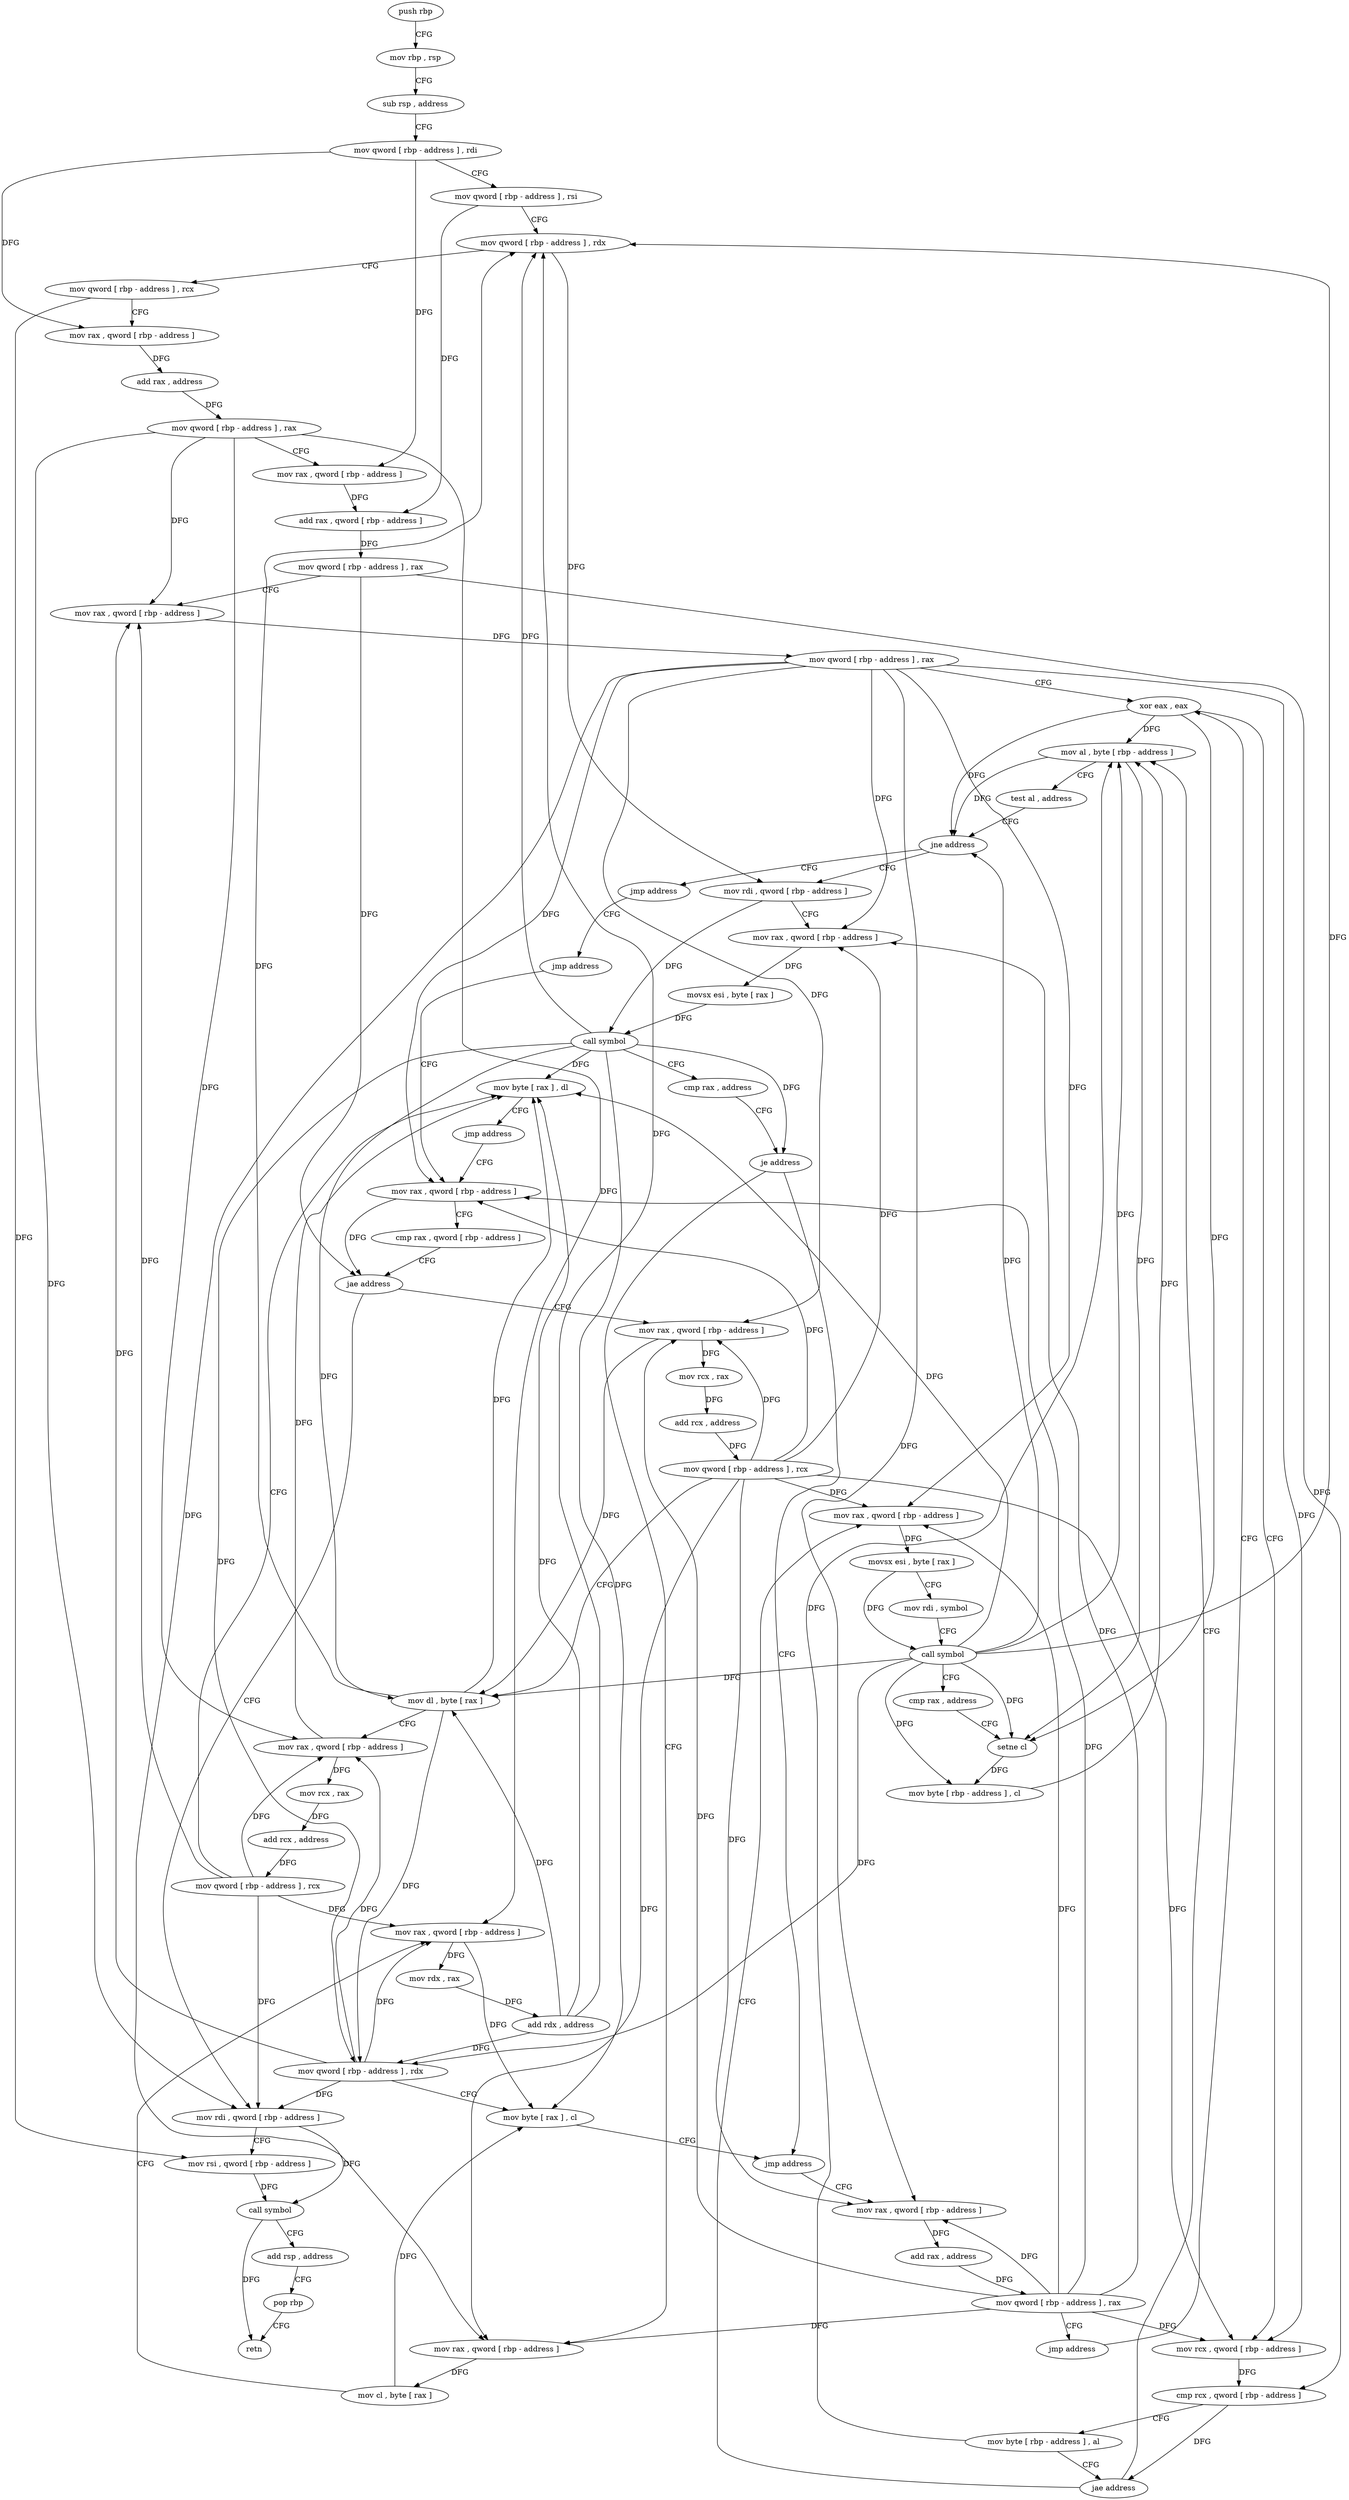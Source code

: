 digraph "func" {
"4215360" [label = "push rbp" ]
"4215361" [label = "mov rbp , rsp" ]
"4215364" [label = "sub rsp , address" ]
"4215368" [label = "mov qword [ rbp - address ] , rdi" ]
"4215372" [label = "mov qword [ rbp - address ] , rsi" ]
"4215376" [label = "mov qword [ rbp - address ] , rdx" ]
"4215380" [label = "mov qword [ rbp - address ] , rcx" ]
"4215384" [label = "mov rax , qword [ rbp - address ]" ]
"4215388" [label = "add rax , address" ]
"4215394" [label = "mov qword [ rbp - address ] , rax" ]
"4215398" [label = "mov rax , qword [ rbp - address ]" ]
"4215402" [label = "add rax , qword [ rbp - address ]" ]
"4215406" [label = "mov qword [ rbp - address ] , rax" ]
"4215410" [label = "mov rax , qword [ rbp - address ]" ]
"4215414" [label = "mov qword [ rbp - address ] , rax" ]
"4215418" [label = "xor eax , eax" ]
"4215469" [label = "mov al , byte [ rbp - address ]" ]
"4215472" [label = "test al , address" ]
"4215474" [label = "jne address" ]
"4215485" [label = "mov rdi , qword [ rbp - address ]" ]
"4215480" [label = "jmp address" ]
"4215437" [label = "mov rax , qword [ rbp - address ]" ]
"4215441" [label = "movsx esi , byte [ rax ]" ]
"4215444" [label = "mov rdi , symbol" ]
"4215454" [label = "call symbol" ]
"4215459" [label = "cmp rax , address" ]
"4215463" [label = "setne cl" ]
"4215466" [label = "mov byte [ rbp - address ] , cl" ]
"4215489" [label = "mov rax , qword [ rbp - address ]" ]
"4215493" [label = "movsx esi , byte [ rax ]" ]
"4215496" [label = "call symbol" ]
"4215501" [label = "cmp rax , address" ]
"4215505" [label = "je address" ]
"4215537" [label = "jmp address" ]
"4215511" [label = "mov rax , qword [ rbp - address ]" ]
"4215561" [label = "jmp address" ]
"4215542" [label = "mov rax , qword [ rbp - address ]" ]
"4215515" [label = "mov cl , byte [ rax ]" ]
"4215517" [label = "mov rax , qword [ rbp - address ]" ]
"4215521" [label = "mov rdx , rax" ]
"4215524" [label = "add rdx , address" ]
"4215531" [label = "mov qword [ rbp - address ] , rdx" ]
"4215535" [label = "mov byte [ rax ] , cl" ]
"4215566" [label = "mov rax , qword [ rbp - address ]" ]
"4215546" [label = "add rax , address" ]
"4215552" [label = "mov qword [ rbp - address ] , rax" ]
"4215556" [label = "jmp address" ]
"4215570" [label = "cmp rax , qword [ rbp - address ]" ]
"4215574" [label = "jae address" ]
"4215625" [label = "mov rdi , qword [ rbp - address ]" ]
"4215580" [label = "mov rax , qword [ rbp - address ]" ]
"4215420" [label = "mov rcx , qword [ rbp - address ]" ]
"4215424" [label = "cmp rcx , qword [ rbp - address ]" ]
"4215428" [label = "mov byte [ rbp - address ] , al" ]
"4215431" [label = "jae address" ]
"4215629" [label = "mov rsi , qword [ rbp - address ]" ]
"4215633" [label = "call symbol" ]
"4215638" [label = "add rsp , address" ]
"4215642" [label = "pop rbp" ]
"4215643" [label = "retn" ]
"4215584" [label = "mov rcx , rax" ]
"4215587" [label = "add rcx , address" ]
"4215594" [label = "mov qword [ rbp - address ] , rcx" ]
"4215598" [label = "mov dl , byte [ rax ]" ]
"4215600" [label = "mov rax , qword [ rbp - address ]" ]
"4215604" [label = "mov rcx , rax" ]
"4215607" [label = "add rcx , address" ]
"4215614" [label = "mov qword [ rbp - address ] , rcx" ]
"4215618" [label = "mov byte [ rax ] , dl" ]
"4215620" [label = "jmp address" ]
"4215360" -> "4215361" [ label = "CFG" ]
"4215361" -> "4215364" [ label = "CFG" ]
"4215364" -> "4215368" [ label = "CFG" ]
"4215368" -> "4215372" [ label = "CFG" ]
"4215368" -> "4215384" [ label = "DFG" ]
"4215368" -> "4215398" [ label = "DFG" ]
"4215372" -> "4215376" [ label = "CFG" ]
"4215372" -> "4215402" [ label = "DFG" ]
"4215376" -> "4215380" [ label = "CFG" ]
"4215376" -> "4215485" [ label = "DFG" ]
"4215380" -> "4215384" [ label = "CFG" ]
"4215380" -> "4215629" [ label = "DFG" ]
"4215384" -> "4215388" [ label = "DFG" ]
"4215388" -> "4215394" [ label = "DFG" ]
"4215394" -> "4215398" [ label = "CFG" ]
"4215394" -> "4215410" [ label = "DFG" ]
"4215394" -> "4215517" [ label = "DFG" ]
"4215394" -> "4215625" [ label = "DFG" ]
"4215394" -> "4215600" [ label = "DFG" ]
"4215398" -> "4215402" [ label = "DFG" ]
"4215402" -> "4215406" [ label = "DFG" ]
"4215406" -> "4215410" [ label = "CFG" ]
"4215406" -> "4215424" [ label = "DFG" ]
"4215406" -> "4215574" [ label = "DFG" ]
"4215410" -> "4215414" [ label = "DFG" ]
"4215414" -> "4215418" [ label = "CFG" ]
"4215414" -> "4215420" [ label = "DFG" ]
"4215414" -> "4215437" [ label = "DFG" ]
"4215414" -> "4215489" [ label = "DFG" ]
"4215414" -> "4215511" [ label = "DFG" ]
"4215414" -> "4215542" [ label = "DFG" ]
"4215414" -> "4215566" [ label = "DFG" ]
"4215414" -> "4215580" [ label = "DFG" ]
"4215418" -> "4215420" [ label = "CFG" ]
"4215418" -> "4215469" [ label = "DFG" ]
"4215418" -> "4215474" [ label = "DFG" ]
"4215418" -> "4215463" [ label = "DFG" ]
"4215469" -> "4215472" [ label = "CFG" ]
"4215469" -> "4215474" [ label = "DFG" ]
"4215469" -> "4215463" [ label = "DFG" ]
"4215472" -> "4215474" [ label = "CFG" ]
"4215474" -> "4215485" [ label = "CFG" ]
"4215474" -> "4215480" [ label = "CFG" ]
"4215485" -> "4215489" [ label = "CFG" ]
"4215485" -> "4215496" [ label = "DFG" ]
"4215480" -> "4215561" [ label = "CFG" ]
"4215437" -> "4215441" [ label = "DFG" ]
"4215441" -> "4215444" [ label = "CFG" ]
"4215441" -> "4215454" [ label = "DFG" ]
"4215444" -> "4215454" [ label = "CFG" ]
"4215454" -> "4215459" [ label = "CFG" ]
"4215454" -> "4215376" [ label = "DFG" ]
"4215454" -> "4215474" [ label = "DFG" ]
"4215454" -> "4215469" [ label = "DFG" ]
"4215454" -> "4215463" [ label = "DFG" ]
"4215454" -> "4215466" [ label = "DFG" ]
"4215454" -> "4215531" [ label = "DFG" ]
"4215454" -> "4215598" [ label = "DFG" ]
"4215454" -> "4215618" [ label = "DFG" ]
"4215459" -> "4215463" [ label = "CFG" ]
"4215463" -> "4215466" [ label = "DFG" ]
"4215466" -> "4215469" [ label = "DFG" ]
"4215489" -> "4215493" [ label = "DFG" ]
"4215493" -> "4215496" [ label = "DFG" ]
"4215496" -> "4215501" [ label = "CFG" ]
"4215496" -> "4215376" [ label = "DFG" ]
"4215496" -> "4215505" [ label = "DFG" ]
"4215496" -> "4215535" [ label = "DFG" ]
"4215496" -> "4215531" [ label = "DFG" ]
"4215496" -> "4215598" [ label = "DFG" ]
"4215496" -> "4215618" [ label = "DFG" ]
"4215501" -> "4215505" [ label = "CFG" ]
"4215505" -> "4215537" [ label = "CFG" ]
"4215505" -> "4215511" [ label = "CFG" ]
"4215537" -> "4215542" [ label = "CFG" ]
"4215511" -> "4215515" [ label = "DFG" ]
"4215561" -> "4215566" [ label = "CFG" ]
"4215542" -> "4215546" [ label = "DFG" ]
"4215515" -> "4215517" [ label = "CFG" ]
"4215515" -> "4215535" [ label = "DFG" ]
"4215517" -> "4215521" [ label = "DFG" ]
"4215517" -> "4215535" [ label = "DFG" ]
"4215521" -> "4215524" [ label = "DFG" ]
"4215524" -> "4215531" [ label = "DFG" ]
"4215524" -> "4215376" [ label = "DFG" ]
"4215524" -> "4215598" [ label = "DFG" ]
"4215524" -> "4215618" [ label = "DFG" ]
"4215531" -> "4215535" [ label = "CFG" ]
"4215531" -> "4215410" [ label = "DFG" ]
"4215531" -> "4215517" [ label = "DFG" ]
"4215531" -> "4215625" [ label = "DFG" ]
"4215531" -> "4215600" [ label = "DFG" ]
"4215535" -> "4215537" [ label = "CFG" ]
"4215566" -> "4215570" [ label = "CFG" ]
"4215566" -> "4215574" [ label = "DFG" ]
"4215546" -> "4215552" [ label = "DFG" ]
"4215552" -> "4215556" [ label = "CFG" ]
"4215552" -> "4215420" [ label = "DFG" ]
"4215552" -> "4215437" [ label = "DFG" ]
"4215552" -> "4215489" [ label = "DFG" ]
"4215552" -> "4215511" [ label = "DFG" ]
"4215552" -> "4215542" [ label = "DFG" ]
"4215552" -> "4215566" [ label = "DFG" ]
"4215552" -> "4215580" [ label = "DFG" ]
"4215556" -> "4215418" [ label = "CFG" ]
"4215570" -> "4215574" [ label = "CFG" ]
"4215574" -> "4215625" [ label = "CFG" ]
"4215574" -> "4215580" [ label = "CFG" ]
"4215625" -> "4215629" [ label = "CFG" ]
"4215625" -> "4215633" [ label = "DFG" ]
"4215580" -> "4215584" [ label = "DFG" ]
"4215580" -> "4215598" [ label = "DFG" ]
"4215420" -> "4215424" [ label = "DFG" ]
"4215424" -> "4215428" [ label = "CFG" ]
"4215424" -> "4215431" [ label = "DFG" ]
"4215428" -> "4215431" [ label = "CFG" ]
"4215428" -> "4215469" [ label = "DFG" ]
"4215431" -> "4215469" [ label = "CFG" ]
"4215431" -> "4215437" [ label = "CFG" ]
"4215629" -> "4215633" [ label = "DFG" ]
"4215633" -> "4215638" [ label = "CFG" ]
"4215633" -> "4215643" [ label = "DFG" ]
"4215638" -> "4215642" [ label = "CFG" ]
"4215642" -> "4215643" [ label = "CFG" ]
"4215584" -> "4215587" [ label = "DFG" ]
"4215587" -> "4215594" [ label = "DFG" ]
"4215594" -> "4215598" [ label = "CFG" ]
"4215594" -> "4215420" [ label = "DFG" ]
"4215594" -> "4215437" [ label = "DFG" ]
"4215594" -> "4215489" [ label = "DFG" ]
"4215594" -> "4215511" [ label = "DFG" ]
"4215594" -> "4215542" [ label = "DFG" ]
"4215594" -> "4215566" [ label = "DFG" ]
"4215594" -> "4215580" [ label = "DFG" ]
"4215598" -> "4215600" [ label = "CFG" ]
"4215598" -> "4215376" [ label = "DFG" ]
"4215598" -> "4215531" [ label = "DFG" ]
"4215598" -> "4215618" [ label = "DFG" ]
"4215600" -> "4215604" [ label = "DFG" ]
"4215600" -> "4215618" [ label = "DFG" ]
"4215604" -> "4215607" [ label = "DFG" ]
"4215607" -> "4215614" [ label = "DFG" ]
"4215614" -> "4215618" [ label = "CFG" ]
"4215614" -> "4215410" [ label = "DFG" ]
"4215614" -> "4215517" [ label = "DFG" ]
"4215614" -> "4215625" [ label = "DFG" ]
"4215614" -> "4215600" [ label = "DFG" ]
"4215618" -> "4215620" [ label = "CFG" ]
"4215620" -> "4215566" [ label = "CFG" ]
}

